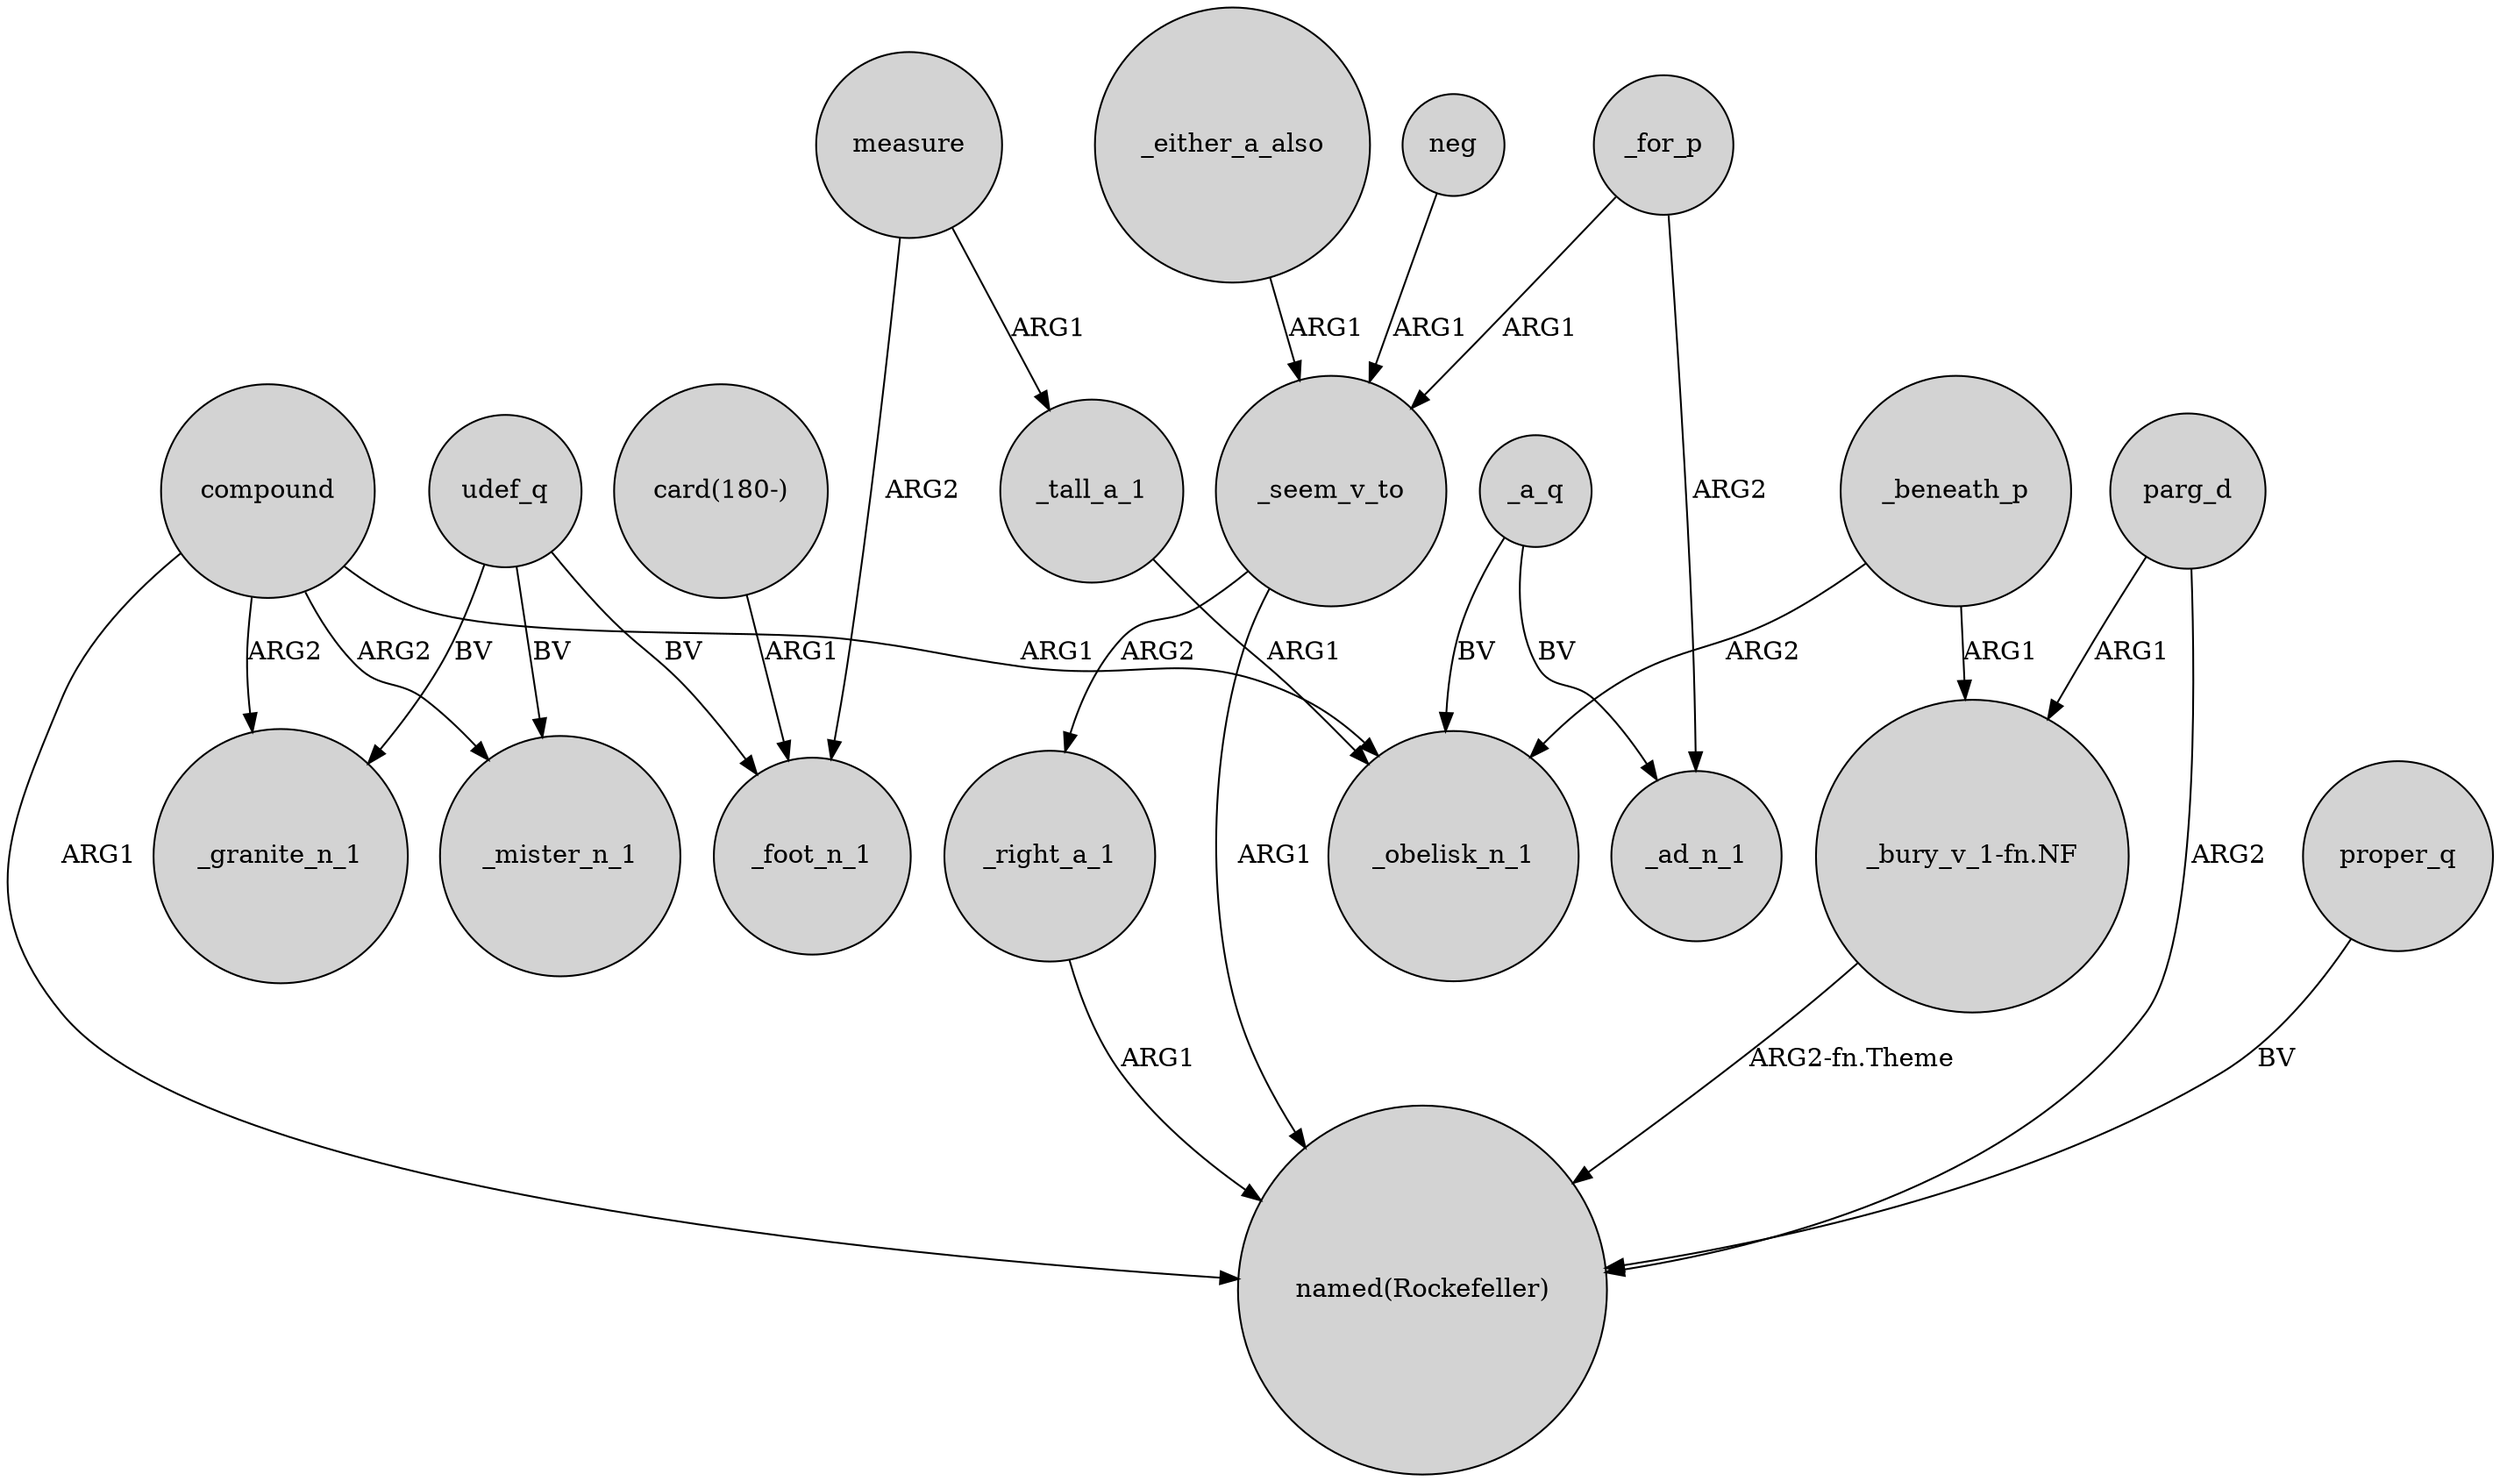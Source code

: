digraph {
	node [shape=circle style=filled]
	compound -> _obelisk_n_1 [label=ARG1]
	_right_a_1 -> "named(Rockefeller)" [label=ARG1]
	measure -> _foot_n_1 [label=ARG2]
	parg_d -> "_bury_v_1-fn.NF" [label=ARG1]
	_tall_a_1 -> _obelisk_n_1 [label=ARG1]
	compound -> _mister_n_1 [label=ARG2]
	_beneath_p -> _obelisk_n_1 [label=ARG2]
	udef_q -> _mister_n_1 [label=BV]
	"_bury_v_1-fn.NF" -> "named(Rockefeller)" [label="ARG2-fn.Theme"]
	_for_p -> _ad_n_1 [label=ARG2]
	measure -> _tall_a_1 [label=ARG1]
	compound -> _granite_n_1 [label=ARG2]
	parg_d -> "named(Rockefeller)" [label=ARG2]
	proper_q -> "named(Rockefeller)" [label=BV]
	udef_q -> _foot_n_1 [label=BV]
	_seem_v_to -> "named(Rockefeller)" [label=ARG1]
	_seem_v_to -> _right_a_1 [label=ARG2]
	_a_q -> _obelisk_n_1 [label=BV]
	_beneath_p -> "_bury_v_1-fn.NF" [label=ARG1]
	compound -> "named(Rockefeller)" [label=ARG1]
	_a_q -> _ad_n_1 [label=BV]
	neg -> _seem_v_to [label=ARG1]
	_either_a_also -> _seem_v_to [label=ARG1]
	"card(180-)" -> _foot_n_1 [label=ARG1]
	_for_p -> _seem_v_to [label=ARG1]
	udef_q -> _granite_n_1 [label=BV]
}
